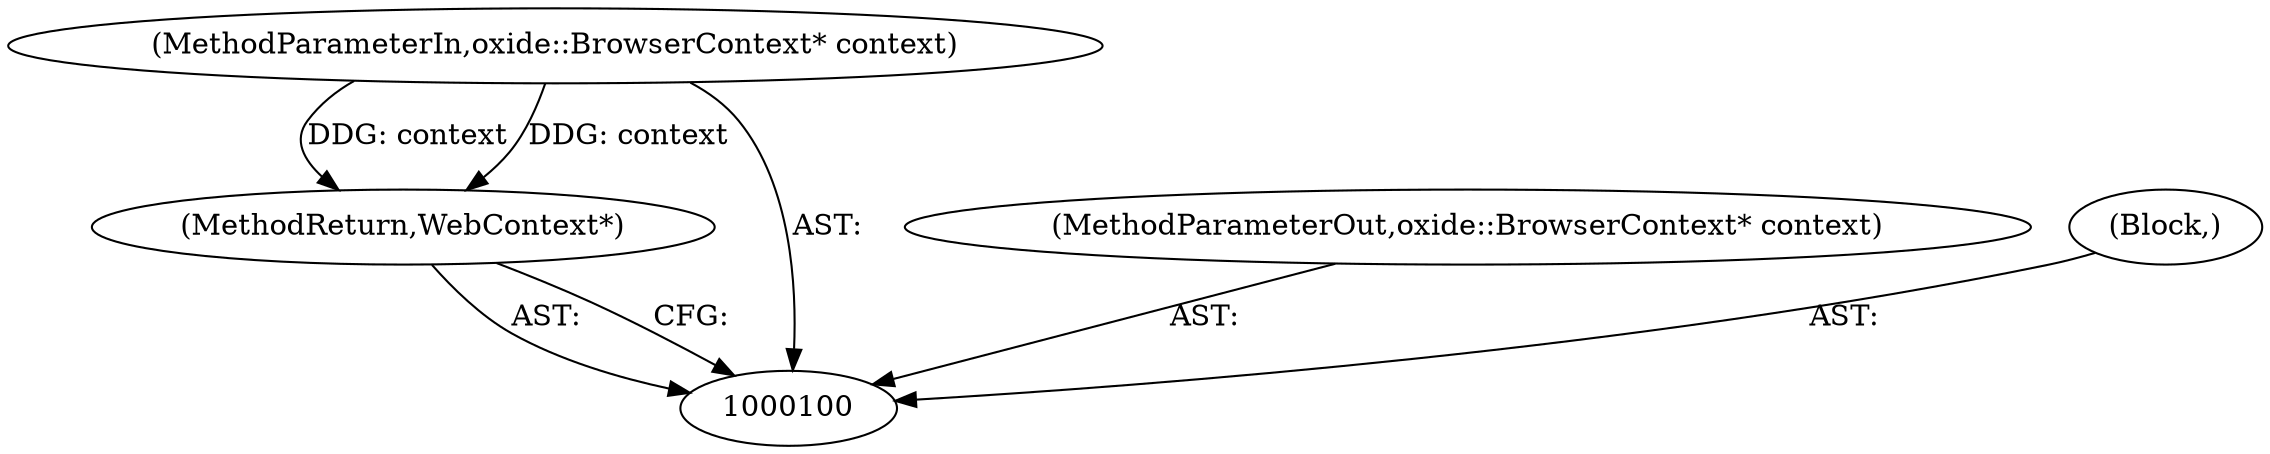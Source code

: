 digraph "0_launchpad_29014da83e5fc358d6bff0f574e9ed45e61a35ac" {
"1000103" [label="(MethodReturn,WebContext*)"];
"1000101" [label="(MethodParameterIn,oxide::BrowserContext* context)"];
"1000108" [label="(MethodParameterOut,oxide::BrowserContext* context)"];
"1000102" [label="(Block,)"];
"1000103" -> "1000100"  [label="AST: "];
"1000103" -> "1000100"  [label="CFG: "];
"1000101" -> "1000103"  [label="DDG: context"];
"1000101" -> "1000100"  [label="AST: "];
"1000101" -> "1000103"  [label="DDG: context"];
"1000108" -> "1000100"  [label="AST: "];
"1000102" -> "1000100"  [label="AST: "];
}
